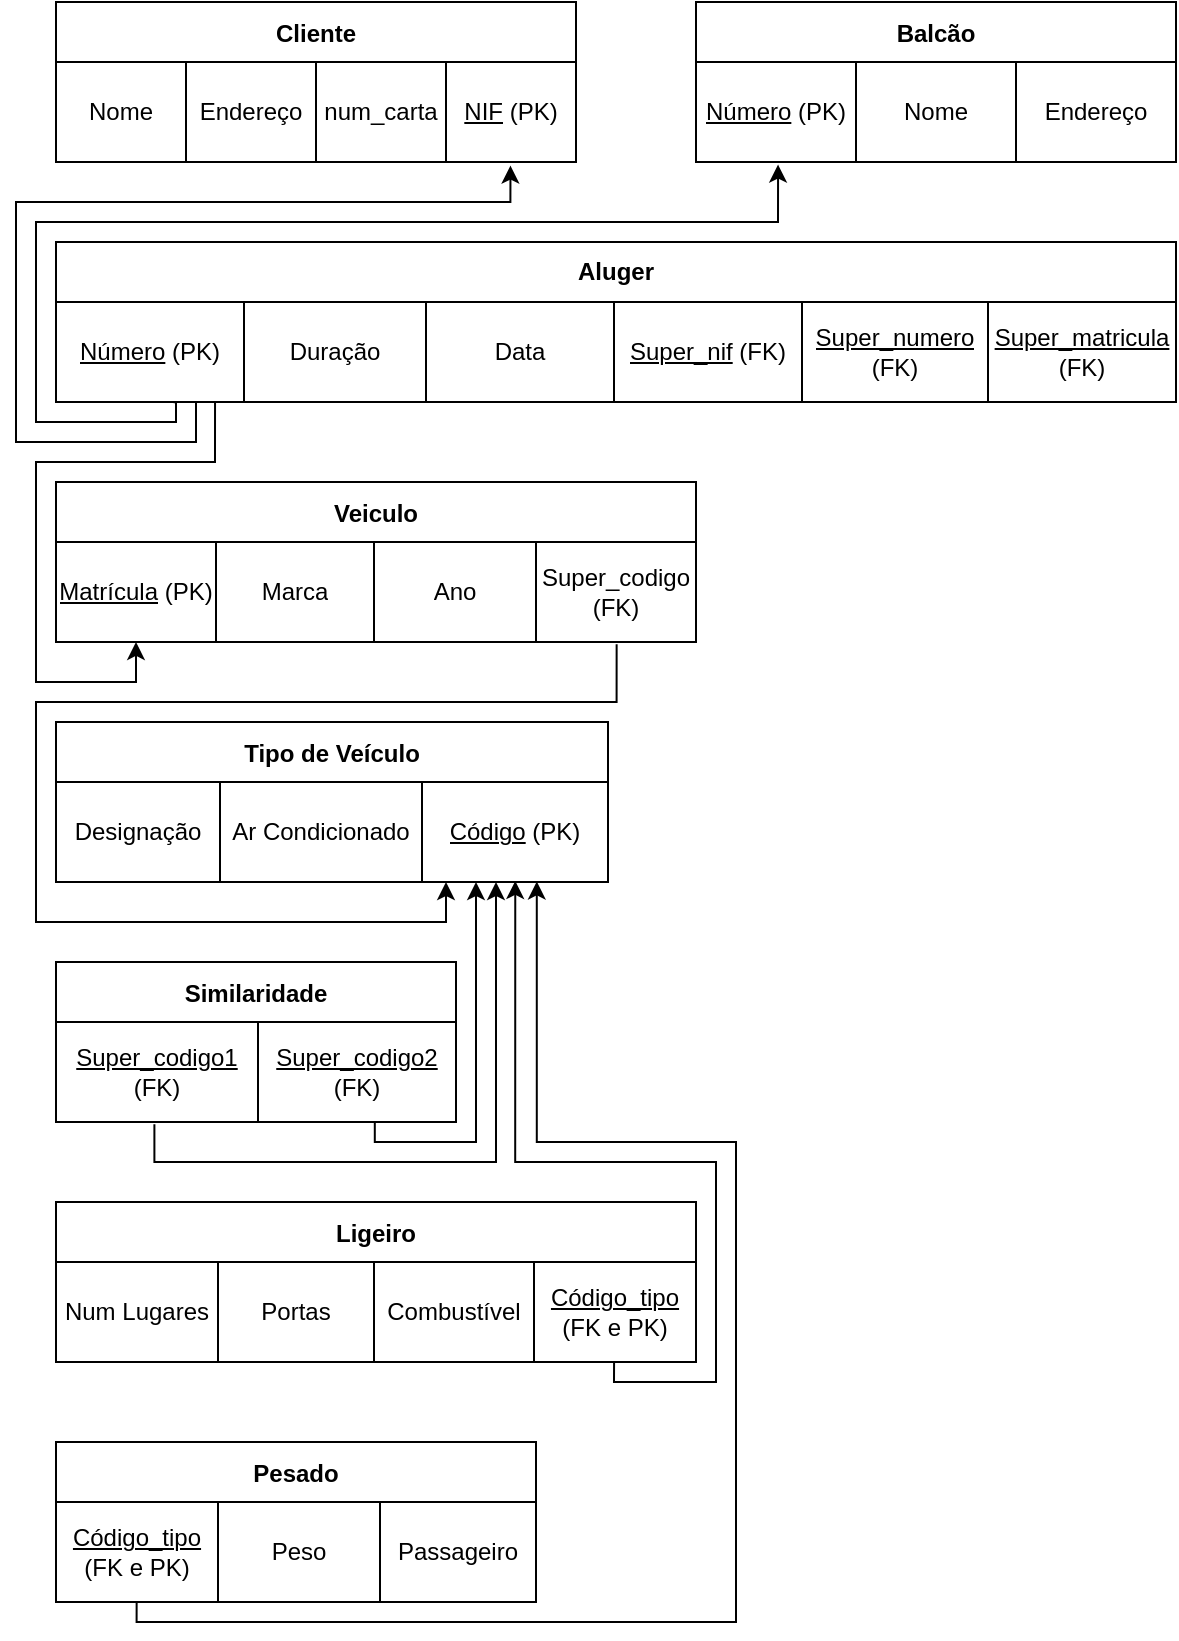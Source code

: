 <mxfile version="17.2.4" type="device" pages="2"><diagram id="apxTyeL_YBR4fcM9wDzW" name="3.1"><mxGraphModel dx="1673" dy="1008" grid="1" gridSize="10" guides="1" tooltips="1" connect="1" arrows="1" fold="1" page="1" pageScale="1" pageWidth="827" pageHeight="1169" math="0" shadow="0"><root><mxCell id="0"/><mxCell id="1" parent="0"/><mxCell id="2RSAtowy67wl-P5qB3Wk-16" value="Cliente" style="shape=table;startSize=30;container=1;collapsible=0;childLayout=tableLayout;fontStyle=1;align=center;" parent="1" vertex="1"><mxGeometry x="120" y="160" width="260" height="80" as="geometry"/></mxCell><mxCell id="2RSAtowy67wl-P5qB3Wk-17" value="" style="shape=tableRow;horizontal=0;startSize=0;swimlaneHead=0;swimlaneBody=0;top=0;left=0;bottom=0;right=0;collapsible=0;dropTarget=0;fillColor=none;points=[[0,0.5],[1,0.5]];portConstraint=eastwest;" parent="2RSAtowy67wl-P5qB3Wk-16" vertex="1"><mxGeometry y="30" width="260" height="50" as="geometry"/></mxCell><mxCell id="2RSAtowy67wl-P5qB3Wk-18" value="Nome" style="shape=partialRectangle;html=1;whiteSpace=wrap;connectable=0;fillColor=none;top=0;left=0;bottom=0;right=0;overflow=hidden;" parent="2RSAtowy67wl-P5qB3Wk-17" vertex="1"><mxGeometry width="65" height="50" as="geometry"><mxRectangle width="65" height="50" as="alternateBounds"/></mxGeometry></mxCell><mxCell id="2RSAtowy67wl-P5qB3Wk-19" value="Endereço" style="shape=partialRectangle;html=1;whiteSpace=wrap;connectable=0;fillColor=none;top=0;left=0;bottom=0;right=0;overflow=hidden;" parent="2RSAtowy67wl-P5qB3Wk-17" vertex="1"><mxGeometry x="65" width="65" height="50" as="geometry"><mxRectangle width="65" height="50" as="alternateBounds"/></mxGeometry></mxCell><mxCell id="2RSAtowy67wl-P5qB3Wk-20" value="num_carta" style="shape=partialRectangle;html=1;whiteSpace=wrap;connectable=0;fillColor=none;top=0;left=0;bottom=0;right=0;overflow=hidden;" parent="2RSAtowy67wl-P5qB3Wk-17" vertex="1"><mxGeometry x="130" width="65" height="50" as="geometry"><mxRectangle width="65" height="50" as="alternateBounds"/></mxGeometry></mxCell><mxCell id="2RSAtowy67wl-P5qB3Wk-29" value="&lt;u&gt;NIF&lt;/u&gt;&amp;nbsp;(PK)" style="shape=partialRectangle;html=1;whiteSpace=wrap;connectable=0;fillColor=none;top=0;left=0;bottom=0;right=0;overflow=hidden;" parent="2RSAtowy67wl-P5qB3Wk-17" vertex="1"><mxGeometry x="195" width="65" height="50" as="geometry"><mxRectangle width="65" height="50" as="alternateBounds"/></mxGeometry></mxCell><mxCell id="ERjMM8lQykCj0V32fZu7-1" value="Aluger" style="shape=table;startSize=30;container=1;collapsible=0;childLayout=tableLayout;fontStyle=1;align=center;whiteSpace=wrap;" parent="1" vertex="1"><mxGeometry x="120" y="280" width="560" height="80" as="geometry"/></mxCell><mxCell id="ERjMM8lQykCj0V32fZu7-2" value="" style="shape=tableRow;horizontal=0;startSize=0;swimlaneHead=0;swimlaneBody=0;top=0;left=0;bottom=0;right=0;collapsible=0;dropTarget=0;fillColor=none;points=[[0,0.5],[1,0.5]];portConstraint=eastwest;" parent="ERjMM8lQykCj0V32fZu7-1" vertex="1"><mxGeometry y="30" width="560" height="50" as="geometry"/></mxCell><mxCell id="ERjMM8lQykCj0V32fZu7-3" value="&lt;u&gt;Número&lt;/u&gt;&amp;nbsp;(PK)" style="shape=partialRectangle;html=1;whiteSpace=wrap;connectable=0;fillColor=none;top=0;left=0;bottom=0;right=0;overflow=hidden;" parent="ERjMM8lQykCj0V32fZu7-2" vertex="1"><mxGeometry width="94" height="50" as="geometry"><mxRectangle width="94" height="50" as="alternateBounds"/></mxGeometry></mxCell><mxCell id="ERjMM8lQykCj0V32fZu7-4" value="Duração" style="shape=partialRectangle;html=1;whiteSpace=wrap;connectable=0;fillColor=none;top=0;left=0;bottom=0;right=0;overflow=hidden;" parent="ERjMM8lQykCj0V32fZu7-2" vertex="1"><mxGeometry x="94" width="91" height="50" as="geometry"><mxRectangle width="91" height="50" as="alternateBounds"/></mxGeometry></mxCell><mxCell id="ERjMM8lQykCj0V32fZu7-5" value="Data" style="shape=partialRectangle;html=1;whiteSpace=wrap;connectable=0;fillColor=none;top=0;left=0;bottom=0;right=0;overflow=hidden;" parent="ERjMM8lQykCj0V32fZu7-2" vertex="1"><mxGeometry x="185" width="94" height="50" as="geometry"><mxRectangle width="94" height="50" as="alternateBounds"/></mxGeometry></mxCell><mxCell id="xyYoALWSUkxfO5FwVvGS-1" value="&lt;u&gt;Super_nif&lt;/u&gt; (FK)" style="shape=partialRectangle;html=1;whiteSpace=wrap;connectable=0;fillColor=none;top=0;left=0;bottom=0;right=0;overflow=hidden;" parent="ERjMM8lQykCj0V32fZu7-2" vertex="1"><mxGeometry x="279" width="94" height="50" as="geometry"><mxRectangle width="94" height="50" as="alternateBounds"/></mxGeometry></mxCell><mxCell id="xyYoALWSUkxfO5FwVvGS-2" value="&lt;u&gt;Super_numero&lt;br&gt;&lt;/u&gt;(FK)" style="shape=partialRectangle;html=1;connectable=0;fillColor=none;top=0;left=0;bottom=0;right=0;overflow=hidden;whiteSpace=wrap;" parent="ERjMM8lQykCj0V32fZu7-2" vertex="1"><mxGeometry x="373" width="93" height="50" as="geometry"><mxRectangle width="93" height="50" as="alternateBounds"/></mxGeometry></mxCell><mxCell id="xyYoALWSUkxfO5FwVvGS-3" value="&lt;u&gt;Super_matricula&lt;/u&gt;&lt;br&gt;(FK)" style="shape=partialRectangle;html=1;whiteSpace=wrap;connectable=0;fillColor=none;top=0;left=0;bottom=0;right=0;overflow=hidden;" parent="ERjMM8lQykCj0V32fZu7-2" vertex="1"><mxGeometry x="466" width="94" height="50" as="geometry"><mxRectangle width="94" height="50" as="alternateBounds"/></mxGeometry></mxCell><mxCell id="ERjMM8lQykCj0V32fZu7-7" value="Balcão" style="shape=table;startSize=30;container=1;collapsible=0;childLayout=tableLayout;fontStyle=1;align=center;" parent="1" vertex="1"><mxGeometry x="440" y="160" width="240" height="80" as="geometry"/></mxCell><mxCell id="ERjMM8lQykCj0V32fZu7-8" value="" style="shape=tableRow;horizontal=0;startSize=0;swimlaneHead=0;swimlaneBody=0;top=0;left=0;bottom=0;right=0;collapsible=0;dropTarget=0;fillColor=none;points=[[0,0.5],[1,0.5]];portConstraint=eastwest;" parent="ERjMM8lQykCj0V32fZu7-7" vertex="1"><mxGeometry y="30" width="240" height="50" as="geometry"/></mxCell><mxCell id="ERjMM8lQykCj0V32fZu7-9" value="&lt;u&gt;Número&lt;/u&gt;&amp;nbsp;(PK)" style="shape=partialRectangle;html=1;whiteSpace=wrap;connectable=0;fillColor=none;top=0;left=0;bottom=0;right=0;overflow=hidden;" parent="ERjMM8lQykCj0V32fZu7-8" vertex="1"><mxGeometry width="80" height="50" as="geometry"><mxRectangle width="80" height="50" as="alternateBounds"/></mxGeometry></mxCell><mxCell id="ERjMM8lQykCj0V32fZu7-10" value="Nome" style="shape=partialRectangle;html=1;whiteSpace=wrap;connectable=0;fillColor=none;top=0;left=0;bottom=0;right=0;overflow=hidden;" parent="ERjMM8lQykCj0V32fZu7-8" vertex="1"><mxGeometry x="80" width="80" height="50" as="geometry"><mxRectangle width="80" height="50" as="alternateBounds"/></mxGeometry></mxCell><mxCell id="ERjMM8lQykCj0V32fZu7-11" value="Endereço" style="shape=partialRectangle;html=1;whiteSpace=wrap;connectable=0;fillColor=none;top=0;left=0;bottom=0;right=0;overflow=hidden;" parent="ERjMM8lQykCj0V32fZu7-8" vertex="1"><mxGeometry x="160" width="80" height="50" as="geometry"><mxRectangle width="80" height="50" as="alternateBounds"/></mxGeometry></mxCell><mxCell id="ERjMM8lQykCj0V32fZu7-12" value="Veiculo" style="shape=table;startSize=30;container=1;collapsible=0;childLayout=tableLayout;fontStyle=1;align=center;" parent="1" vertex="1"><mxGeometry x="120" y="400" width="320" height="80" as="geometry"/></mxCell><mxCell id="ERjMM8lQykCj0V32fZu7-13" value="" style="shape=tableRow;horizontal=0;startSize=0;swimlaneHead=0;swimlaneBody=0;top=0;left=0;bottom=0;right=0;collapsible=0;dropTarget=0;fillColor=none;points=[[0,0.5],[1,0.5]];portConstraint=eastwest;" parent="ERjMM8lQykCj0V32fZu7-12" vertex="1"><mxGeometry y="30" width="320" height="50" as="geometry"/></mxCell><mxCell id="ERjMM8lQykCj0V32fZu7-14" value="&lt;u&gt;Matrícula&lt;/u&gt;&amp;nbsp;(PK)" style="shape=partialRectangle;html=1;whiteSpace=wrap;connectable=0;fillColor=none;top=0;left=0;bottom=0;right=0;overflow=hidden;" parent="ERjMM8lQykCj0V32fZu7-13" vertex="1"><mxGeometry width="80" height="50" as="geometry"><mxRectangle width="80" height="50" as="alternateBounds"/></mxGeometry></mxCell><mxCell id="ERjMM8lQykCj0V32fZu7-15" value="Marca" style="shape=partialRectangle;html=1;whiteSpace=wrap;connectable=0;fillColor=none;top=0;left=0;bottom=0;right=0;overflow=hidden;" parent="ERjMM8lQykCj0V32fZu7-13" vertex="1"><mxGeometry x="80" width="79" height="50" as="geometry"><mxRectangle width="79" height="50" as="alternateBounds"/></mxGeometry></mxCell><mxCell id="ERjMM8lQykCj0V32fZu7-16" value="Ano" style="shape=partialRectangle;html=1;whiteSpace=wrap;connectable=0;fillColor=none;top=0;left=0;bottom=0;right=0;overflow=hidden;" parent="ERjMM8lQykCj0V32fZu7-13" vertex="1"><mxGeometry x="159" width="81" height="50" as="geometry"><mxRectangle width="81" height="50" as="alternateBounds"/></mxGeometry></mxCell><mxCell id="xyYoALWSUkxfO5FwVvGS-7" value="Super_codigo (FK)" style="shape=partialRectangle;html=1;whiteSpace=wrap;connectable=0;fillColor=none;top=0;left=0;bottom=0;right=0;overflow=hidden;" parent="ERjMM8lQykCj0V32fZu7-13" vertex="1"><mxGeometry x="240" width="80" height="50" as="geometry"><mxRectangle width="80" height="50" as="alternateBounds"/></mxGeometry></mxCell><mxCell id="ERjMM8lQykCj0V32fZu7-17" value="Tipo de Veículo" style="shape=table;startSize=30;container=1;collapsible=0;childLayout=tableLayout;fontStyle=1;align=center;" parent="1" vertex="1"><mxGeometry x="120" y="520" width="276" height="80" as="geometry"/></mxCell><mxCell id="ERjMM8lQykCj0V32fZu7-18" value="" style="shape=tableRow;horizontal=0;startSize=0;swimlaneHead=0;swimlaneBody=0;top=0;left=0;bottom=0;right=0;collapsible=0;dropTarget=0;fillColor=none;points=[[0,0.5],[1,0.5]];portConstraint=eastwest;" parent="ERjMM8lQykCj0V32fZu7-17" vertex="1"><mxGeometry y="30" width="276" height="50" as="geometry"/></mxCell><mxCell id="ERjMM8lQykCj0V32fZu7-19" value="Designação" style="shape=partialRectangle;html=1;whiteSpace=wrap;connectable=0;fillColor=none;top=0;left=0;bottom=0;right=0;overflow=hidden;" parent="ERjMM8lQykCj0V32fZu7-18" vertex="1"><mxGeometry width="82" height="50" as="geometry"><mxRectangle width="82" height="50" as="alternateBounds"/></mxGeometry></mxCell><mxCell id="ERjMM8lQykCj0V32fZu7-20" value="Ar Condicionado" style="shape=partialRectangle;html=1;whiteSpace=wrap;connectable=0;fillColor=none;top=0;left=0;bottom=0;right=0;overflow=hidden;" parent="ERjMM8lQykCj0V32fZu7-18" vertex="1"><mxGeometry x="82" width="101" height="50" as="geometry"><mxRectangle width="101" height="50" as="alternateBounds"/></mxGeometry></mxCell><mxCell id="ERjMM8lQykCj0V32fZu7-21" value="&lt;u&gt;Código&lt;/u&gt;&amp;nbsp;(PK)" style="shape=partialRectangle;html=1;whiteSpace=wrap;connectable=0;fillColor=none;top=0;left=0;bottom=0;right=0;overflow=hidden;" parent="ERjMM8lQykCj0V32fZu7-18" vertex="1"><mxGeometry x="183" width="93" height="50" as="geometry"><mxRectangle width="93" height="50" as="alternateBounds"/></mxGeometry></mxCell><mxCell id="ERjMM8lQykCj0V32fZu7-25" value="Ligeiro" style="shape=table;startSize=30;container=1;collapsible=0;childLayout=tableLayout;fontStyle=1;align=center;" parent="1" vertex="1"><mxGeometry x="120" y="760" width="320" height="80" as="geometry"/></mxCell><mxCell id="ERjMM8lQykCj0V32fZu7-26" value="" style="shape=tableRow;horizontal=0;startSize=0;swimlaneHead=0;swimlaneBody=0;top=0;left=0;bottom=0;right=0;collapsible=0;dropTarget=0;fillColor=none;points=[[0,0.5],[1,0.5]];portConstraint=eastwest;" parent="ERjMM8lQykCj0V32fZu7-25" vertex="1"><mxGeometry y="30" width="320" height="50" as="geometry"/></mxCell><mxCell id="ERjMM8lQykCj0V32fZu7-27" value="Num Lugares" style="shape=partialRectangle;html=1;whiteSpace=wrap;connectable=0;fillColor=none;top=0;left=0;bottom=0;right=0;overflow=hidden;" parent="ERjMM8lQykCj0V32fZu7-26" vertex="1"><mxGeometry width="81" height="50" as="geometry"><mxRectangle width="81" height="50" as="alternateBounds"/></mxGeometry></mxCell><mxCell id="ERjMM8lQykCj0V32fZu7-28" value="Portas" style="shape=partialRectangle;html=1;whiteSpace=wrap;connectable=0;fillColor=none;top=0;left=0;bottom=0;right=0;overflow=hidden;" parent="ERjMM8lQykCj0V32fZu7-26" vertex="1"><mxGeometry x="81" width="78" height="50" as="geometry"><mxRectangle width="78" height="50" as="alternateBounds"/></mxGeometry></mxCell><mxCell id="ERjMM8lQykCj0V32fZu7-29" value="Combustível" style="shape=partialRectangle;html=1;whiteSpace=wrap;connectable=0;fillColor=none;top=0;left=0;bottom=0;right=0;overflow=hidden;" parent="ERjMM8lQykCj0V32fZu7-26" vertex="1"><mxGeometry x="159" width="80" height="50" as="geometry"><mxRectangle width="80" height="50" as="alternateBounds"/></mxGeometry></mxCell><mxCell id="xyYoALWSUkxfO5FwVvGS-19" value="&lt;u&gt;Código_tipo&lt;br&gt;&lt;/u&gt;(FK e PK)" style="shape=partialRectangle;html=1;whiteSpace=wrap;connectable=0;fillColor=none;top=0;left=0;bottom=0;right=0;overflow=hidden;" parent="ERjMM8lQykCj0V32fZu7-26" vertex="1"><mxGeometry x="239" width="81" height="50" as="geometry"><mxRectangle width="81" height="50" as="alternateBounds"/></mxGeometry></mxCell><mxCell id="ERjMM8lQykCj0V32fZu7-30" value="Pesado" style="shape=table;startSize=30;container=1;collapsible=0;childLayout=tableLayout;fontStyle=1;align=center;" parent="1" vertex="1"><mxGeometry x="120" y="880" width="240" height="80" as="geometry"/></mxCell><mxCell id="ERjMM8lQykCj0V32fZu7-31" value="" style="shape=tableRow;horizontal=0;startSize=0;swimlaneHead=0;swimlaneBody=0;top=0;left=0;bottom=0;right=0;collapsible=0;dropTarget=0;fillColor=none;points=[[0,0.5],[1,0.5]];portConstraint=eastwest;" parent="ERjMM8lQykCj0V32fZu7-30" vertex="1"><mxGeometry y="30" width="240" height="50" as="geometry"/></mxCell><mxCell id="xyYoALWSUkxfO5FwVvGS-20" value="&lt;u&gt;Código_tipo&lt;/u&gt;&lt;br&gt;(FK e PK)" style="shape=partialRectangle;html=1;whiteSpace=wrap;connectable=0;fillColor=none;top=0;left=0;bottom=0;right=0;overflow=hidden;" parent="ERjMM8lQykCj0V32fZu7-31" vertex="1"><mxGeometry width="81" height="50" as="geometry"><mxRectangle width="81" height="50" as="alternateBounds"/></mxGeometry></mxCell><mxCell id="ERjMM8lQykCj0V32fZu7-32" value="Peso" style="shape=partialRectangle;html=1;whiteSpace=wrap;connectable=0;fillColor=none;top=0;left=0;bottom=0;right=0;overflow=hidden;" parent="ERjMM8lQykCj0V32fZu7-31" vertex="1"><mxGeometry x="81" width="81" height="50" as="geometry"><mxRectangle width="81" height="50" as="alternateBounds"/></mxGeometry></mxCell><mxCell id="ERjMM8lQykCj0V32fZu7-33" value="Passageiro" style="shape=partialRectangle;html=1;whiteSpace=wrap;connectable=0;fillColor=none;top=0;left=0;bottom=0;right=0;overflow=hidden;" parent="ERjMM8lQykCj0V32fZu7-31" vertex="1"><mxGeometry x="162" width="78" height="50" as="geometry"><mxRectangle width="78" height="50" as="alternateBounds"/></mxGeometry></mxCell><mxCell id="xyYoALWSUkxfO5FwVvGS-4" value="" style="endArrow=classic;html=1;rounded=0;exitX=0.125;exitY=1;exitDx=0;exitDy=0;exitPerimeter=0;entryX=0.874;entryY=1.036;entryDx=0;entryDy=0;entryPerimeter=0;edgeStyle=orthogonalEdgeStyle;" parent="1" source="ERjMM8lQykCj0V32fZu7-2" target="2RSAtowy67wl-P5qB3Wk-17" edge="1"><mxGeometry width="50" height="50" relative="1" as="geometry"><mxPoint x="140" y="400" as="sourcePoint"/><mxPoint x="190" y="350" as="targetPoint"/><Array as="points"><mxPoint x="190" y="380"/><mxPoint x="100" y="380"/><mxPoint x="100" y="260"/><mxPoint x="347" y="260"/></Array></mxGeometry></mxCell><mxCell id="xyYoALWSUkxfO5FwVvGS-5" value="" style="endArrow=classic;html=1;rounded=0;edgeStyle=orthogonalEdgeStyle;exitX=0.142;exitY=0.994;exitDx=0;exitDy=0;exitPerimeter=0;entryX=0.125;entryY=0.999;entryDx=0;entryDy=0;entryPerimeter=0;" parent="1" source="ERjMM8lQykCj0V32fZu7-2" target="ERjMM8lQykCj0V32fZu7-13" edge="1"><mxGeometry width="50" height="50" relative="1" as="geometry"><mxPoint x="130" y="550" as="sourcePoint"/><mxPoint x="180" y="500" as="targetPoint"/><Array as="points"><mxPoint x="199" y="390"/><mxPoint x="110" y="390"/><mxPoint x="110" y="500"/><mxPoint x="160" y="500"/></Array></mxGeometry></mxCell><mxCell id="xyYoALWSUkxfO5FwVvGS-6" value="" style="endArrow=classic;html=1;rounded=0;entryX=0.171;entryY=1.026;entryDx=0;entryDy=0;entryPerimeter=0;edgeStyle=orthogonalEdgeStyle;exitX=0.105;exitY=1.003;exitDx=0;exitDy=0;exitPerimeter=0;" parent="1" source="ERjMM8lQykCj0V32fZu7-2" target="ERjMM8lQykCj0V32fZu7-8" edge="1"><mxGeometry width="50" height="50" relative="1" as="geometry"><mxPoint x="170" y="360" as="sourcePoint"/><mxPoint x="363.358" y="251.8" as="targetPoint"/><Array as="points"><mxPoint x="180" y="360"/><mxPoint x="180" y="370"/><mxPoint x="110" y="370"/><mxPoint x="110" y="270"/><mxPoint x="481" y="270"/></Array></mxGeometry></mxCell><mxCell id="xyYoALWSUkxfO5FwVvGS-8" style="edgeStyle=orthogonalEdgeStyle;rounded=0;orthogonalLoop=1;jettySize=auto;html=1;exitX=0.876;exitY=1.022;exitDx=0;exitDy=0;exitPerimeter=0;" parent="1" source="ERjMM8lQykCj0V32fZu7-13" edge="1"><mxGeometry relative="1" as="geometry"><mxPoint x="315" y="600" as="targetPoint"/><Array as="points"><mxPoint x="400" y="510"/><mxPoint x="110" y="510"/><mxPoint x="110" y="620"/><mxPoint x="315" y="620"/></Array></mxGeometry></mxCell><mxCell id="xyYoALWSUkxfO5FwVvGS-10" value="Similaridade" style="shape=table;startSize=30;container=1;collapsible=0;childLayout=tableLayout;fontStyle=1;align=center;" parent="1" vertex="1"><mxGeometry x="120" y="640" width="200" height="80" as="geometry"/></mxCell><mxCell id="xyYoALWSUkxfO5FwVvGS-11" value="" style="shape=tableRow;horizontal=0;startSize=0;swimlaneHead=0;swimlaneBody=0;top=0;left=0;bottom=0;right=0;collapsible=0;dropTarget=0;fillColor=none;points=[[0,0.5],[1,0.5]];portConstraint=eastwest;" parent="xyYoALWSUkxfO5FwVvGS-10" vertex="1"><mxGeometry y="30" width="200" height="50" as="geometry"/></mxCell><mxCell id="xyYoALWSUkxfO5FwVvGS-12" value="&lt;u&gt;Super_codigo1&lt;br&gt;&lt;/u&gt;(FK)" style="shape=partialRectangle;html=1;whiteSpace=wrap;connectable=0;fillColor=none;top=0;left=0;bottom=0;right=0;overflow=hidden;" parent="xyYoALWSUkxfO5FwVvGS-11" vertex="1"><mxGeometry width="101" height="50" as="geometry"><mxRectangle width="101" height="50" as="alternateBounds"/></mxGeometry></mxCell><mxCell id="xyYoALWSUkxfO5FwVvGS-13" value="&lt;u&gt;Super_codigo2&lt;/u&gt;&lt;br&gt;(FK)" style="shape=partialRectangle;html=1;whiteSpace=wrap;connectable=0;fillColor=none;top=0;left=0;bottom=0;right=0;overflow=hidden;" parent="xyYoALWSUkxfO5FwVvGS-11" vertex="1"><mxGeometry x="101" width="99" height="50" as="geometry"><mxRectangle width="99" height="50" as="alternateBounds"/></mxGeometry></mxCell><mxCell id="xyYoALWSUkxfO5FwVvGS-16" value="" style="endArrow=classic;html=1;rounded=0;edgeStyle=orthogonalEdgeStyle;exitX=0.246;exitY=1.022;exitDx=0;exitDy=0;exitPerimeter=0;" parent="1" source="xyYoALWSUkxfO5FwVvGS-11" edge="1"><mxGeometry width="50" height="50" relative="1" as="geometry"><mxPoint x="370" y="790" as="sourcePoint"/><mxPoint x="340" y="600" as="targetPoint"/><Array as="points"><mxPoint x="169" y="740"/><mxPoint x="340" y="740"/></Array></mxGeometry></mxCell><mxCell id="xyYoALWSUkxfO5FwVvGS-18" value="" style="endArrow=classic;html=1;rounded=0;edgeStyle=orthogonalEdgeStyle;exitX=0.797;exitY=1.003;exitDx=0;exitDy=0;exitPerimeter=0;" parent="1" source="xyYoALWSUkxfO5FwVvGS-11" edge="1"><mxGeometry width="50" height="50" relative="1" as="geometry"><mxPoint x="179.2" y="731.1" as="sourcePoint"/><mxPoint x="330" y="600" as="targetPoint"/><Array as="points"><mxPoint x="279" y="730"/><mxPoint x="330" y="730"/><mxPoint x="330" y="600"/></Array></mxGeometry></mxCell><mxCell id="xyYoALWSUkxfO5FwVvGS-21" value="" style="endArrow=classic;html=1;rounded=0;exitX=0.872;exitY=0.999;exitDx=0;exitDy=0;exitPerimeter=0;edgeStyle=orthogonalEdgeStyle;entryX=0.832;entryY=0.989;entryDx=0;entryDy=0;entryPerimeter=0;" parent="1" source="ERjMM8lQykCj0V32fZu7-26" target="ERjMM8lQykCj0V32fZu7-18" edge="1"><mxGeometry width="50" height="50" relative="1" as="geometry"><mxPoint x="490" y="860" as="sourcePoint"/><mxPoint x="390" y="670" as="targetPoint"/><Array as="points"><mxPoint x="399" y="850"/><mxPoint x="450" y="850"/><mxPoint x="450" y="740"/><mxPoint x="350" y="740"/></Array></mxGeometry></mxCell><mxCell id="xyYoALWSUkxfO5FwVvGS-22" value="" style="endArrow=classic;html=1;rounded=0;exitX=0.168;exitY=1.008;exitDx=0;exitDy=0;exitPerimeter=0;edgeStyle=orthogonalEdgeStyle;entryX=0.871;entryY=0.994;entryDx=0;entryDy=0;entryPerimeter=0;" parent="1" source="ERjMM8lQykCj0V32fZu7-31" target="ERjMM8lQykCj0V32fZu7-18" edge="1"><mxGeometry width="50" height="50" relative="1" as="geometry"><mxPoint x="409.04" y="849.95" as="sourcePoint"/><mxPoint x="360" y="600" as="targetPoint"/><Array as="points"><mxPoint x="160" y="970"/><mxPoint x="460" y="970"/><mxPoint x="460" y="730"/><mxPoint x="360" y="730"/></Array></mxGeometry></mxCell></root></mxGraphModel></diagram><diagram id="bZHdxpXLiMJkNm9tl3mk" name="3.2"><mxGraphModel dx="981" dy="591" grid="1" gridSize="10" guides="1" tooltips="1" connect="1" arrows="1" fold="1" page="1" pageScale="1" pageWidth="850" pageHeight="1100" math="0" shadow="0"><root><mxCell id="0"/><mxCell id="1" parent="0"/><mxCell id="y834xkdyJQ3kF4uJwRDQ-1" value="Airport" style="shape=table;startSize=30;container=1;collapsible=0;childLayout=tableLayout;fontStyle=1;align=center;" parent="1" vertex="1"><mxGeometry x="80" y="40" width="240" height="80" as="geometry"/></mxCell><mxCell id="y834xkdyJQ3kF4uJwRDQ-2" value="" style="shape=tableRow;horizontal=0;startSize=0;swimlaneHead=0;swimlaneBody=0;top=0;left=0;bottom=0;right=0;collapsible=0;dropTarget=0;fillColor=none;points=[[0,0.5],[1,0.5]];portConstraint=eastwest;" parent="y834xkdyJQ3kF4uJwRDQ-1" vertex="1"><mxGeometry y="30" width="240" height="50" as="geometry"/></mxCell><mxCell id="y834xkdyJQ3kF4uJwRDQ-3" value="&lt;u&gt;Code&lt;/u&gt;&lt;br&gt;(PK)" style="shape=partialRectangle;html=1;whiteSpace=wrap;connectable=0;fillColor=none;top=0;left=0;bottom=0;right=0;overflow=hidden;" parent="y834xkdyJQ3kF4uJwRDQ-2" vertex="1"><mxGeometry width="60" height="50" as="geometry"><mxRectangle width="60" height="50" as="alternateBounds"/></mxGeometry></mxCell><mxCell id="y834xkdyJQ3kF4uJwRDQ-4" value="City" style="shape=partialRectangle;html=1;whiteSpace=wrap;connectable=0;fillColor=none;top=0;left=0;bottom=0;right=0;overflow=hidden;" parent="y834xkdyJQ3kF4uJwRDQ-2" vertex="1"><mxGeometry x="60" width="60" height="50" as="geometry"><mxRectangle width="60" height="50" as="alternateBounds"/></mxGeometry></mxCell><mxCell id="y834xkdyJQ3kF4uJwRDQ-5" value="State" style="shape=partialRectangle;html=1;whiteSpace=wrap;connectable=0;fillColor=none;top=0;left=0;bottom=0;right=0;overflow=hidden;" parent="y834xkdyJQ3kF4uJwRDQ-2" vertex="1"><mxGeometry x="120" width="60" height="50" as="geometry"><mxRectangle width="60" height="50" as="alternateBounds"/></mxGeometry></mxCell><mxCell id="y834xkdyJQ3kF4uJwRDQ-14" value="Name" style="shape=partialRectangle;html=1;whiteSpace=wrap;connectable=0;fillColor=none;top=0;left=0;bottom=0;right=0;overflow=hidden;" parent="y834xkdyJQ3kF4uJwRDQ-2" vertex="1"><mxGeometry x="180" width="60" height="50" as="geometry"><mxRectangle width="60" height="50" as="alternateBounds"/></mxGeometry></mxCell><mxCell id="y834xkdyJQ3kF4uJwRDQ-16" value="Flight" style="shape=table;startSize=30;container=1;collapsible=0;childLayout=tableLayout;fontStyle=1;align=center;" parent="1" vertex="1"><mxGeometry x="640" y="160" width="200" height="80" as="geometry"/></mxCell><mxCell id="y834xkdyJQ3kF4uJwRDQ-17" value="" style="shape=tableRow;horizontal=0;startSize=0;swimlaneHead=0;swimlaneBody=0;top=0;left=0;bottom=0;right=0;collapsible=0;dropTarget=0;fillColor=none;points=[[0,0.5],[1,0.5]];portConstraint=eastwest;" parent="y834xkdyJQ3kF4uJwRDQ-16" vertex="1"><mxGeometry y="30" width="200" height="50" as="geometry"/></mxCell><mxCell id="y834xkdyJQ3kF4uJwRDQ-18" value="&lt;u&gt;number&lt;/u&gt;" style="shape=partialRectangle;html=1;whiteSpace=wrap;connectable=0;fillColor=none;top=0;left=0;bottom=0;right=0;overflow=hidden;" parent="y834xkdyJQ3kF4uJwRDQ-17" vertex="1"><mxGeometry width="67" height="50" as="geometry"><mxRectangle width="67" height="50" as="alternateBounds"/></mxGeometry></mxCell><mxCell id="y834xkdyJQ3kF4uJwRDQ-19" value="airline" style="shape=partialRectangle;html=1;whiteSpace=wrap;connectable=0;fillColor=none;top=0;left=0;bottom=0;right=0;overflow=hidden;" parent="y834xkdyJQ3kF4uJwRDQ-17" vertex="1"><mxGeometry x="67" width="66" height="50" as="geometry"><mxRectangle width="66" height="50" as="alternateBounds"/></mxGeometry></mxCell><mxCell id="y834xkdyJQ3kF4uJwRDQ-20" value="weekdays" style="shape=partialRectangle;html=1;whiteSpace=wrap;connectable=0;fillColor=none;top=0;left=0;bottom=0;right=0;overflow=hidden;" parent="y834xkdyJQ3kF4uJwRDQ-17" vertex="1"><mxGeometry x="133" width="67" height="50" as="geometry"><mxRectangle width="67" height="50" as="alternateBounds"/></mxGeometry></mxCell><mxCell id="y834xkdyJQ3kF4uJwRDQ-22" value="Fares" style="shape=table;startSize=30;container=1;collapsible=0;childLayout=tableLayout;fontStyle=1;align=center;" parent="1" vertex="1"><mxGeometry x="500" y="280" width="340" height="80" as="geometry"/></mxCell><mxCell id="y834xkdyJQ3kF4uJwRDQ-23" value="" style="shape=tableRow;horizontal=0;startSize=0;swimlaneHead=0;swimlaneBody=0;top=0;left=0;bottom=0;right=0;collapsible=0;dropTarget=0;fillColor=none;points=[[0,0.5],[1,0.5]];portConstraint=eastwest;" parent="y834xkdyJQ3kF4uJwRDQ-22" vertex="1"><mxGeometry y="30" width="340" height="50" as="geometry"/></mxCell><mxCell id="y834xkdyJQ3kF4uJwRDQ-24" value="&lt;u&gt;flight_number&lt;/u&gt;&lt;br&gt;(FK)" style="shape=partialRectangle;html=1;whiteSpace=wrap;connectable=0;fillColor=none;top=0;left=0;bottom=0;right=0;overflow=hidden;" parent="y834xkdyJQ3kF4uJwRDQ-23" vertex="1"><mxGeometry width="86" height="50" as="geometry"><mxRectangle width="86" height="50" as="alternateBounds"/></mxGeometry></mxCell><mxCell id="y834xkdyJQ3kF4uJwRDQ-25" value="&lt;u&gt;code&lt;/u&gt;" style="shape=partialRectangle;html=1;whiteSpace=wrap;connectable=0;fillColor=none;top=0;left=0;bottom=0;right=0;overflow=hidden;" parent="y834xkdyJQ3kF4uJwRDQ-23" vertex="1"><mxGeometry x="86" width="84" height="50" as="geometry"><mxRectangle width="84" height="50" as="alternateBounds"/></mxGeometry></mxCell><mxCell id="y834xkdyJQ3kF4uJwRDQ-26" value="amount" style="shape=partialRectangle;html=1;whiteSpace=wrap;connectable=0;fillColor=none;top=0;left=0;bottom=0;right=0;overflow=hidden;" parent="y834xkdyJQ3kF4uJwRDQ-23" vertex="1"><mxGeometry x="170" width="86" height="50" as="geometry"><mxRectangle width="86" height="50" as="alternateBounds"/></mxGeometry></mxCell><mxCell id="y834xkdyJQ3kF4uJwRDQ-27" value="restrictions" style="shape=partialRectangle;html=1;whiteSpace=wrap;connectable=0;fillColor=none;top=0;left=0;bottom=0;right=0;overflow=hidden;" parent="y834xkdyJQ3kF4uJwRDQ-23" vertex="1"><mxGeometry x="256" width="84" height="50" as="geometry"><mxRectangle width="84" height="50" as="alternateBounds"/></mxGeometry></mxCell><mxCell id="y834xkdyJQ3kF4uJwRDQ-28" value="Flight Leg" style="shape=table;startSize=30;container=1;collapsible=0;childLayout=tableLayout;fontStyle=1;align=center;" parent="1" vertex="1"><mxGeometry x="360" y="40" width="480" height="80" as="geometry"/></mxCell><mxCell id="y834xkdyJQ3kF4uJwRDQ-29" value="" style="shape=tableRow;horizontal=0;startSize=0;swimlaneHead=0;swimlaneBody=0;top=0;left=0;bottom=0;right=0;collapsible=0;dropTarget=0;fillColor=none;points=[[0,0.5],[1,0.5]];portConstraint=eastwest;" parent="y834xkdyJQ3kF4uJwRDQ-28" vertex="1"><mxGeometry y="30" width="480" height="50" as="geometry"/></mxCell><mxCell id="y834xkdyJQ3kF4uJwRDQ-30" value="&lt;u&gt;flight number&lt;/u&gt;&lt;br&gt;(FK)" style="shape=partialRectangle;html=1;whiteSpace=wrap;connectable=0;fillColor=none;top=0;left=0;bottom=0;right=0;overflow=hidden;" parent="y834xkdyJQ3kF4uJwRDQ-29" vertex="1"><mxGeometry width="80" height="50" as="geometry"><mxRectangle width="80" height="50" as="alternateBounds"/></mxGeometry></mxCell><mxCell id="y834xkdyJQ3kF4uJwRDQ-31" value="&lt;u&gt;leg_no&lt;/u&gt;" style="shape=partialRectangle;html=1;whiteSpace=wrap;connectable=0;fillColor=none;top=0;left=0;bottom=0;right=0;overflow=hidden;" parent="y834xkdyJQ3kF4uJwRDQ-29" vertex="1"><mxGeometry x="80" width="80" height="50" as="geometry"><mxRectangle width="80" height="50" as="alternateBounds"/></mxGeometry></mxCell><mxCell id="y834xkdyJQ3kF4uJwRDQ-33" value="dep_Code&lt;br&gt;(FK)" style="shape=partialRectangle;html=1;whiteSpace=wrap;connectable=0;fillColor=none;top=0;left=0;bottom=0;right=0;overflow=hidden;" parent="y834xkdyJQ3kF4uJwRDQ-29" vertex="1"><mxGeometry x="160" width="81" height="50" as="geometry"><mxRectangle width="81" height="50" as="alternateBounds"/></mxGeometry></mxCell><mxCell id="y834xkdyJQ3kF4uJwRDQ-36" value="arr_Code&lt;br&gt;(FK)" style="shape=partialRectangle;html=1;whiteSpace=wrap;connectable=0;fillColor=none;top=0;left=0;bottom=0;right=0;overflow=hidden;" parent="y834xkdyJQ3kF4uJwRDQ-29" vertex="1"><mxGeometry x="241" width="79" height="50" as="geometry"><mxRectangle width="79" height="50" as="alternateBounds"/></mxGeometry></mxCell><mxCell id="y834xkdyJQ3kF4uJwRDQ-34" value="dep_time" style="shape=partialRectangle;html=1;whiteSpace=wrap;connectable=0;fillColor=none;top=0;left=0;bottom=0;right=0;overflow=hidden;" parent="y834xkdyJQ3kF4uJwRDQ-29" vertex="1"><mxGeometry x="320" width="80" height="50" as="geometry"><mxRectangle width="80" height="50" as="alternateBounds"/></mxGeometry></mxCell><mxCell id="y834xkdyJQ3kF4uJwRDQ-35" value="arr_time" style="shape=partialRectangle;html=1;whiteSpace=wrap;connectable=0;fillColor=none;top=0;left=0;bottom=0;right=0;overflow=hidden;" parent="y834xkdyJQ3kF4uJwRDQ-29" vertex="1"><mxGeometry x="400" width="80" height="50" as="geometry"><mxRectangle width="80" height="50" as="alternateBounds"/></mxGeometry></mxCell><mxCell id="y834xkdyJQ3kF4uJwRDQ-37" value="Leg Instance" style="shape=table;startSize=30;container=1;collapsible=0;childLayout=tableLayout;fontStyle=1;align=center;" parent="1" vertex="1"><mxGeometry x="43" y="460" width="765" height="80" as="geometry"/></mxCell><mxCell id="y834xkdyJQ3kF4uJwRDQ-38" value="" style="shape=tableRow;horizontal=0;startSize=0;swimlaneHead=0;swimlaneBody=0;top=0;left=0;bottom=0;right=0;collapsible=0;dropTarget=0;fillColor=none;points=[[0,0.5],[1,0.5]];portConstraint=eastwest;" parent="y834xkdyJQ3kF4uJwRDQ-37" vertex="1"><mxGeometry y="30" width="765" height="50" as="geometry"/></mxCell><mxCell id="y834xkdyJQ3kF4uJwRDQ-39" value="&lt;u&gt;Date&lt;/u&gt;&lt;br&gt;(PK)" style="shape=partialRectangle;html=1;whiteSpace=wrap;connectable=0;fillColor=none;top=0;left=0;bottom=0;right=0;overflow=hidden;" parent="y834xkdyJQ3kF4uJwRDQ-38" vertex="1"><mxGeometry width="85" height="50" as="geometry"><mxRectangle width="85" height="50" as="alternateBounds"/></mxGeometry></mxCell><mxCell id="y834xkdyJQ3kF4uJwRDQ-40" value="&lt;u&gt;Leg_no&lt;/u&gt;&lt;br&gt;(FK e PK)" style="shape=partialRectangle;html=1;whiteSpace=wrap;connectable=0;fillColor=none;top=0;left=0;bottom=0;right=0;overflow=hidden;" parent="y834xkdyJQ3kF4uJwRDQ-38" vertex="1"><mxGeometry x="85" width="85" height="50" as="geometry"><mxRectangle width="85" height="50" as="alternateBounds"/></mxGeometry></mxCell><mxCell id="y834xkdyJQ3kF4uJwRDQ-41" value="&lt;u&gt;Fligh Number&lt;/u&gt;&lt;br&gt;(PK e FK)" style="shape=partialRectangle;html=1;whiteSpace=wrap;connectable=0;fillColor=none;top=0;left=0;bottom=0;right=0;overflow=hidden;" parent="y834xkdyJQ3kF4uJwRDQ-38" vertex="1"><mxGeometry x="170" width="85" height="50" as="geometry"><mxRectangle width="85" height="50" as="alternateBounds"/></mxGeometry></mxCell><mxCell id="y834xkdyJQ3kF4uJwRDQ-42" value="&lt;u style=&quot;color: rgb(0, 0, 0); font-family: helvetica; font-size: 12px; font-style: normal; font-weight: 400; letter-spacing: normal; text-align: center; text-indent: 0px; text-transform: none; word-spacing: 0px; background-color: rgb(248, 249, 250);&quot;&gt;Dep_Code&lt;/u&gt;&lt;br style=&quot;color: rgb(0, 0, 0); font-family: helvetica; font-size: 12px; font-style: normal; font-weight: 400; letter-spacing: normal; text-align: center; text-indent: 0px; text-transform: none; word-spacing: 0px; background-color: rgb(248, 249, 250);&quot;&gt;&lt;span style=&quot;color: rgb(0, 0, 0); font-family: helvetica; font-size: 12px; font-style: normal; font-weight: 400; letter-spacing: normal; text-align: center; text-indent: 0px; text-transform: none; word-spacing: 0px; background-color: rgb(248, 249, 250); display: inline; float: none;&quot;&gt;(FK)&lt;/span&gt;" style="shape=partialRectangle;html=1;whiteSpace=wrap;connectable=0;fillColor=none;top=0;left=0;bottom=0;right=0;overflow=hidden;" parent="y834xkdyJQ3kF4uJwRDQ-38" vertex="1"><mxGeometry x="255" width="85" height="50" as="geometry"><mxRectangle width="85" height="50" as="alternateBounds"/></mxGeometry></mxCell><mxCell id="y834xkdyJQ3kF4uJwRDQ-43" value="&lt;u&gt;Arr_Code&lt;/u&gt;&lt;br&gt;&lt;span&gt;(FK)&lt;/span&gt;" style="shape=partialRectangle;html=1;whiteSpace=wrap;connectable=0;fillColor=none;top=0;left=0;bottom=0;right=0;overflow=hidden;" parent="y834xkdyJQ3kF4uJwRDQ-38" vertex="1"><mxGeometry x="340" width="85" height="50" as="geometry"><mxRectangle width="85" height="50" as="alternateBounds"/></mxGeometry></mxCell><mxCell id="y834xkdyJQ3kF4uJwRDQ-44" value="&lt;span style=&quot;color: rgb(0, 0, 0); font-family: helvetica; font-size: 12px; font-style: normal; font-weight: 400; letter-spacing: normal; text-align: center; text-indent: 0px; text-transform: none; word-spacing: 0px; background-color: rgb(248, 249, 250); display: inline; float: none;&quot;&gt;Dep_time&lt;/span&gt;" style="shape=partialRectangle;html=1;whiteSpace=wrap;connectable=0;fillColor=none;top=0;left=0;bottom=0;right=0;overflow=hidden;" parent="y834xkdyJQ3kF4uJwRDQ-38" vertex="1"><mxGeometry x="425" width="85" height="50" as="geometry"><mxRectangle width="85" height="50" as="alternateBounds"/></mxGeometry></mxCell><mxCell id="y834xkdyJQ3kF4uJwRDQ-45" value="&lt;span style=&quot;color: rgb(0, 0, 0); font-family: helvetica; font-size: 12px; font-style: normal; font-weight: 400; letter-spacing: normal; text-align: center; text-indent: 0px; text-transform: none; word-spacing: 0px; background-color: rgb(248, 249, 250); display: inline; float: none;&quot;&gt;Arr_time&lt;/span&gt;" style="shape=partialRectangle;html=1;whiteSpace=wrap;connectable=0;fillColor=none;top=0;left=0;bottom=0;right=0;overflow=hidden;" parent="y834xkdyJQ3kF4uJwRDQ-38" vertex="1"><mxGeometry x="510" width="85" height="50" as="geometry"><mxRectangle width="85" height="50" as="alternateBounds"/></mxGeometry></mxCell><mxCell id="y834xkdyJQ3kF4uJwRDQ-52" value="No_avail_seats" style="shape=partialRectangle;html=1;whiteSpace=wrap;connectable=0;fillColor=none;top=0;left=0;bottom=0;right=0;overflow=hidden;" parent="y834xkdyJQ3kF4uJwRDQ-38" vertex="1"><mxGeometry x="595" width="85" height="50" as="geometry"><mxRectangle width="85" height="50" as="alternateBounds"/></mxGeometry></mxCell><mxCell id="y834xkdyJQ3kF4uJwRDQ-73" value="Airplane_Id&lt;br&gt;(FK)" style="shape=partialRectangle;html=1;whiteSpace=wrap;connectable=0;fillColor=none;top=0;left=0;bottom=0;right=0;overflow=hidden;" parent="y834xkdyJQ3kF4uJwRDQ-38" vertex="1"><mxGeometry x="680" width="85" height="50" as="geometry"><mxRectangle width="85" height="50" as="alternateBounds"/></mxGeometry></mxCell><mxCell id="y834xkdyJQ3kF4uJwRDQ-53" value="Seat" style="shape=table;startSize=30;container=1;collapsible=0;childLayout=tableLayout;fontStyle=1;align=center;" parent="1" vertex="1"><mxGeometry x="80" y="580" width="600" height="80" as="geometry"/></mxCell><mxCell id="y834xkdyJQ3kF4uJwRDQ-54" value="" style="shape=tableRow;horizontal=0;startSize=0;swimlaneHead=0;swimlaneBody=0;top=0;left=0;bottom=0;right=0;collapsible=0;dropTarget=0;fillColor=none;points=[[0,0.5],[1,0.5]];portConstraint=eastwest;" parent="y834xkdyJQ3kF4uJwRDQ-53" vertex="1"><mxGeometry y="30" width="600" height="50" as="geometry"/></mxCell><mxCell id="y834xkdyJQ3kF4uJwRDQ-55" value="&lt;u&gt;Seat_no&lt;/u&gt;&lt;br&gt;(PK)" style="shape=partialRectangle;html=1;whiteSpace=wrap;connectable=0;fillColor=none;top=0;left=0;bottom=0;right=0;overflow=hidden;" parent="y834xkdyJQ3kF4uJwRDQ-54" vertex="1"><mxGeometry width="100" height="50" as="geometry"><mxRectangle width="100" height="50" as="alternateBounds"/></mxGeometry></mxCell><mxCell id="y834xkdyJQ3kF4uJwRDQ-56" value="&lt;u&gt;Date&lt;/u&gt;&lt;br&gt;(PK e FK)" style="shape=partialRectangle;html=1;whiteSpace=wrap;connectable=0;fillColor=none;top=0;left=0;bottom=0;right=0;overflow=hidden;" parent="y834xkdyJQ3kF4uJwRDQ-54" vertex="1"><mxGeometry x="100" width="100" height="50" as="geometry"><mxRectangle width="100" height="50" as="alternateBounds"/></mxGeometry></mxCell><mxCell id="y834xkdyJQ3kF4uJwRDQ-57" value="&lt;u&gt;Leg_no&lt;/u&gt;&lt;br&gt;&lt;span&gt;(FK e PK)&lt;/span&gt;" style="shape=partialRectangle;html=1;whiteSpace=wrap;connectable=0;fillColor=none;top=0;left=0;bottom=0;right=0;overflow=hidden;" parent="y834xkdyJQ3kF4uJwRDQ-54" vertex="1"><mxGeometry x="200" width="100" height="50" as="geometry"><mxRectangle width="100" height="50" as="alternateBounds"/></mxGeometry></mxCell><mxCell id="y834xkdyJQ3kF4uJwRDQ-58" value="&lt;u style=&quot;color: rgb(0, 0, 0); font-family: helvetica; font-size: 12px; font-style: normal; font-weight: 400; letter-spacing: normal; text-align: center; text-indent: 0px; text-transform: none; word-spacing: 0px; background-color: rgb(248, 249, 250);&quot;&gt;Fligh Number&lt;/u&gt;&lt;br style=&quot;color: rgb(0, 0, 0); font-family: helvetica; font-size: 12px; font-style: normal; font-weight: 400; letter-spacing: normal; text-align: center; text-indent: 0px; text-transform: none; word-spacing: 0px; background-color: rgb(248, 249, 250);&quot;&gt;&lt;span style=&quot;color: rgb(0, 0, 0); font-family: helvetica; font-size: 12px; font-style: normal; font-weight: 400; letter-spacing: normal; text-align: center; text-indent: 0px; text-transform: none; word-spacing: 0px; background-color: rgb(248, 249, 250); display: inline; float: none;&quot;&gt;(PK e FK)&lt;/span&gt;" style="shape=partialRectangle;html=1;whiteSpace=wrap;connectable=0;fillColor=none;top=0;left=0;bottom=0;right=0;overflow=hidden;" parent="y834xkdyJQ3kF4uJwRDQ-54" vertex="1"><mxGeometry x="300" width="100" height="50" as="geometry"><mxRectangle width="100" height="50" as="alternateBounds"/></mxGeometry></mxCell><mxCell id="y834xkdyJQ3kF4uJwRDQ-59" value="Customer_Name" style="shape=partialRectangle;html=1;whiteSpace=wrap;connectable=0;fillColor=none;top=0;left=0;bottom=0;right=0;overflow=hidden;" parent="y834xkdyJQ3kF4uJwRDQ-54" vertex="1"><mxGeometry x="400" width="100" height="50" as="geometry"><mxRectangle width="100" height="50" as="alternateBounds"/></mxGeometry></mxCell><mxCell id="y834xkdyJQ3kF4uJwRDQ-60" value="Cphone" style="shape=partialRectangle;html=1;whiteSpace=wrap;connectable=0;fillColor=none;top=0;left=0;bottom=0;right=0;overflow=hidden;" parent="y834xkdyJQ3kF4uJwRDQ-54" vertex="1"><mxGeometry x="500" width="100" height="50" as="geometry"><mxRectangle width="100" height="50" as="alternateBounds"/></mxGeometry></mxCell><mxCell id="y834xkdyJQ3kF4uJwRDQ-68" value="Airplane" style="shape=table;startSize=30;container=1;collapsible=0;childLayout=tableLayout;fontStyle=1;align=center;" parent="1" vertex="1"><mxGeometry x="80" y="700" width="210" height="80" as="geometry"/></mxCell><mxCell id="y834xkdyJQ3kF4uJwRDQ-69" value="" style="shape=tableRow;horizontal=0;startSize=0;swimlaneHead=0;swimlaneBody=0;top=0;left=0;bottom=0;right=0;collapsible=0;dropTarget=0;fillColor=none;points=[[0,0.5],[1,0.5]];portConstraint=eastwest;" parent="y834xkdyJQ3kF4uJwRDQ-68" vertex="1"><mxGeometry y="30" width="210" height="50" as="geometry"/></mxCell><mxCell id="y834xkdyJQ3kF4uJwRDQ-70" value="&lt;u&gt;Airplane_id&lt;/u&gt;&lt;br&gt;(PK)" style="shape=partialRectangle;html=1;whiteSpace=wrap;connectable=0;fillColor=none;top=0;left=0;bottom=0;right=0;overflow=hidden;" parent="y834xkdyJQ3kF4uJwRDQ-69" vertex="1"><mxGeometry width="70" height="50" as="geometry"><mxRectangle width="70" height="50" as="alternateBounds"/></mxGeometry></mxCell><mxCell id="y834xkdyJQ3kF4uJwRDQ-71" value="Total_seats" style="shape=partialRectangle;html=1;whiteSpace=wrap;connectable=0;fillColor=none;top=0;left=0;bottom=0;right=0;overflow=hidden;" parent="y834xkdyJQ3kF4uJwRDQ-69" vertex="1"><mxGeometry x="70" width="70" height="50" as="geometry"><mxRectangle width="70" height="50" as="alternateBounds"/></mxGeometry></mxCell><mxCell id="y834xkdyJQ3kF4uJwRDQ-74" value="&lt;u&gt;Type_name&lt;/u&gt;&lt;br&gt;(FK)" style="shape=partialRectangle;html=1;whiteSpace=wrap;connectable=0;fillColor=none;top=0;left=0;bottom=0;right=0;overflow=hidden;" parent="y834xkdyJQ3kF4uJwRDQ-69" vertex="1"><mxGeometry x="140" width="70" height="50" as="geometry"><mxRectangle width="70" height="50" as="alternateBounds"/></mxGeometry></mxCell><mxCell id="y834xkdyJQ3kF4uJwRDQ-75" value="Airplane Type" style="shape=table;startSize=30;container=1;collapsible=0;childLayout=tableLayout;fontStyle=1;align=center;" parent="1" vertex="1"><mxGeometry x="80" y="160" width="210" height="80" as="geometry"/></mxCell><mxCell id="y834xkdyJQ3kF4uJwRDQ-76" value="" style="shape=tableRow;horizontal=0;startSize=0;swimlaneHead=0;swimlaneBody=0;top=0;left=0;bottom=0;right=0;collapsible=0;dropTarget=0;fillColor=none;points=[[0,0.5],[1,0.5]];portConstraint=eastwest;" parent="y834xkdyJQ3kF4uJwRDQ-75" vertex="1"><mxGeometry y="30" width="210" height="50" as="geometry"/></mxCell><mxCell id="y834xkdyJQ3kF4uJwRDQ-78" value="Company" style="shape=partialRectangle;html=1;whiteSpace=wrap;connectable=0;fillColor=none;top=0;left=0;bottom=0;right=0;overflow=hidden;" parent="y834xkdyJQ3kF4uJwRDQ-76" vertex="1"><mxGeometry width="70" height="50" as="geometry"><mxRectangle width="70" height="50" as="alternateBounds"/></mxGeometry></mxCell><mxCell id="y834xkdyJQ3kF4uJwRDQ-79" value="Max_seats" style="shape=partialRectangle;html=1;whiteSpace=wrap;connectable=0;fillColor=none;top=0;left=0;bottom=0;right=0;overflow=hidden;" parent="y834xkdyJQ3kF4uJwRDQ-76" vertex="1"><mxGeometry x="70" width="70" height="50" as="geometry"><mxRectangle width="70" height="50" as="alternateBounds"/></mxGeometry></mxCell><mxCell id="y834xkdyJQ3kF4uJwRDQ-80" value="&lt;u&gt;Type_name&lt;/u&gt;&lt;br&gt;(PK)" style="shape=partialRectangle;html=1;whiteSpace=wrap;connectable=0;fillColor=none;top=0;left=0;bottom=0;right=0;overflow=hidden;" parent="y834xkdyJQ3kF4uJwRDQ-76" vertex="1"><mxGeometry x="140" width="70" height="50" as="geometry"><mxRectangle width="70" height="50" as="alternateBounds"/></mxGeometry></mxCell><mxCell id="y834xkdyJQ3kF4uJwRDQ-81" value="CAN_LAD" style="shape=table;startSize=30;container=1;collapsible=0;childLayout=tableLayout;fontStyle=1;align=center;" parent="1" vertex="1"><mxGeometry x="80" y="280" width="187" height="80" as="geometry"/></mxCell><mxCell id="y834xkdyJQ3kF4uJwRDQ-82" value="" style="shape=tableRow;horizontal=0;startSize=0;swimlaneHead=0;swimlaneBody=0;top=0;left=0;bottom=0;right=0;collapsible=0;dropTarget=0;fillColor=none;points=[[0,0.5],[1,0.5]];portConstraint=eastwest;" parent="y834xkdyJQ3kF4uJwRDQ-81" vertex="1"><mxGeometry y="30" width="187" height="50" as="geometry"/></mxCell><mxCell id="y834xkdyJQ3kF4uJwRDQ-83" value="&lt;u&gt;Airport_code&lt;/u&gt;&lt;br&gt;(PK e PK)" style="shape=partialRectangle;html=1;whiteSpace=wrap;connectable=0;fillColor=none;top=0;left=0;bottom=0;right=0;overflow=hidden;" parent="y834xkdyJQ3kF4uJwRDQ-82" vertex="1"><mxGeometry width="93" height="50" as="geometry"><mxRectangle width="93" height="50" as="alternateBounds"/></mxGeometry></mxCell><mxCell id="y834xkdyJQ3kF4uJwRDQ-84" value="&lt;u&gt;Type_name&lt;/u&gt;&lt;br&gt;(FK e PK)" style="shape=partialRectangle;html=1;whiteSpace=wrap;connectable=0;fillColor=none;top=0;left=0;bottom=0;right=0;overflow=hidden;" parent="y834xkdyJQ3kF4uJwRDQ-82" vertex="1"><mxGeometry x="93" width="94" height="50" as="geometry"><mxRectangle width="94" height="50" as="alternateBounds"/></mxGeometry></mxCell></root></mxGraphModel></diagram></mxfile>